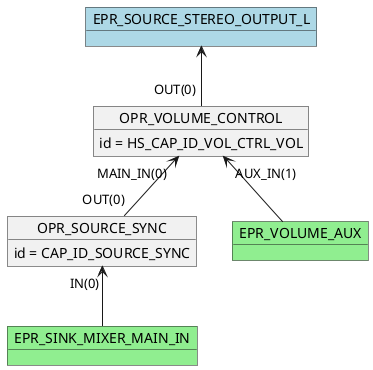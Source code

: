 @startuml

    object OPR_SOURCE_SYNC
    OPR_SOURCE_SYNC : id = CAP_ID_SOURCE_SYNC
    object OPR_VOLUME_CONTROL
    OPR_VOLUME_CONTROL : id = HS_CAP_ID_VOL_CTRL_VOL
    OPR_VOLUME_CONTROL "MAIN_IN(0)"<-- "OUT(0)" OPR_SOURCE_SYNC
    object EPR_SINK_MIXER_MAIN_IN #lightgreen
    OPR_SOURCE_SYNC "IN(0)" <-- EPR_SINK_MIXER_MAIN_IN
    object EPR_VOLUME_AUX #lightgreen
    OPR_VOLUME_CONTROL "AUX_IN(1)" <-- EPR_VOLUME_AUX
    object EPR_SOURCE_STEREO_OUTPUT_L #lightblue
    EPR_SOURCE_STEREO_OUTPUT_L <-- "OUT(0)" OPR_VOLUME_CONTROL
@enduml
